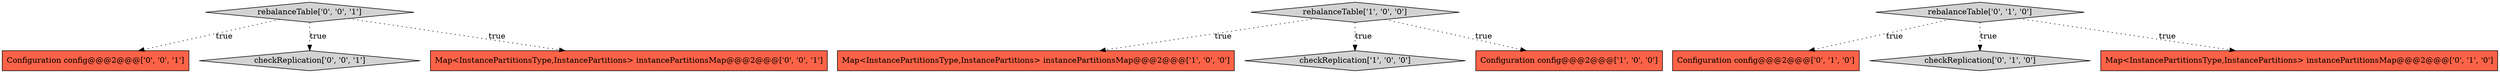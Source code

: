 digraph {
8 [style = filled, label = "Configuration config@@@2@@@['0', '0', '1']", fillcolor = tomato, shape = box image = "AAA0AAABBB3BBB"];
0 [style = filled, label = "Map<InstancePartitionsType,InstancePartitions> instancePartitionsMap@@@2@@@['1', '0', '0']", fillcolor = tomato, shape = box image = "AAA0AAABBB1BBB"];
7 [style = filled, label = "rebalanceTable['0', '1', '0']", fillcolor = lightgray, shape = diamond image = "AAA0AAABBB2BBB"];
1 [style = filled, label = "checkReplication['1', '0', '0']", fillcolor = lightgray, shape = diamond image = "AAA0AAABBB1BBB"];
10 [style = filled, label = "checkReplication['0', '0', '1']", fillcolor = lightgray, shape = diamond image = "AAA0AAABBB3BBB"];
11 [style = filled, label = "rebalanceTable['0', '0', '1']", fillcolor = lightgray, shape = diamond image = "AAA0AAABBB3BBB"];
4 [style = filled, label = "Configuration config@@@2@@@['0', '1', '0']", fillcolor = tomato, shape = box image = "AAA0AAABBB2BBB"];
3 [style = filled, label = "Configuration config@@@2@@@['1', '0', '0']", fillcolor = tomato, shape = box image = "AAA0AAABBB1BBB"];
6 [style = filled, label = "checkReplication['0', '1', '0']", fillcolor = lightgray, shape = diamond image = "AAA0AAABBB2BBB"];
9 [style = filled, label = "Map<InstancePartitionsType,InstancePartitions> instancePartitionsMap@@@2@@@['0', '0', '1']", fillcolor = tomato, shape = box image = "AAA0AAABBB3BBB"];
2 [style = filled, label = "rebalanceTable['1', '0', '0']", fillcolor = lightgray, shape = diamond image = "AAA0AAABBB1BBB"];
5 [style = filled, label = "Map<InstancePartitionsType,InstancePartitions> instancePartitionsMap@@@2@@@['0', '1', '0']", fillcolor = tomato, shape = box image = "AAA0AAABBB2BBB"];
2->1 [style = dotted, label="true"];
11->9 [style = dotted, label="true"];
11->8 [style = dotted, label="true"];
2->0 [style = dotted, label="true"];
7->4 [style = dotted, label="true"];
2->3 [style = dotted, label="true"];
11->10 [style = dotted, label="true"];
7->5 [style = dotted, label="true"];
7->6 [style = dotted, label="true"];
}
